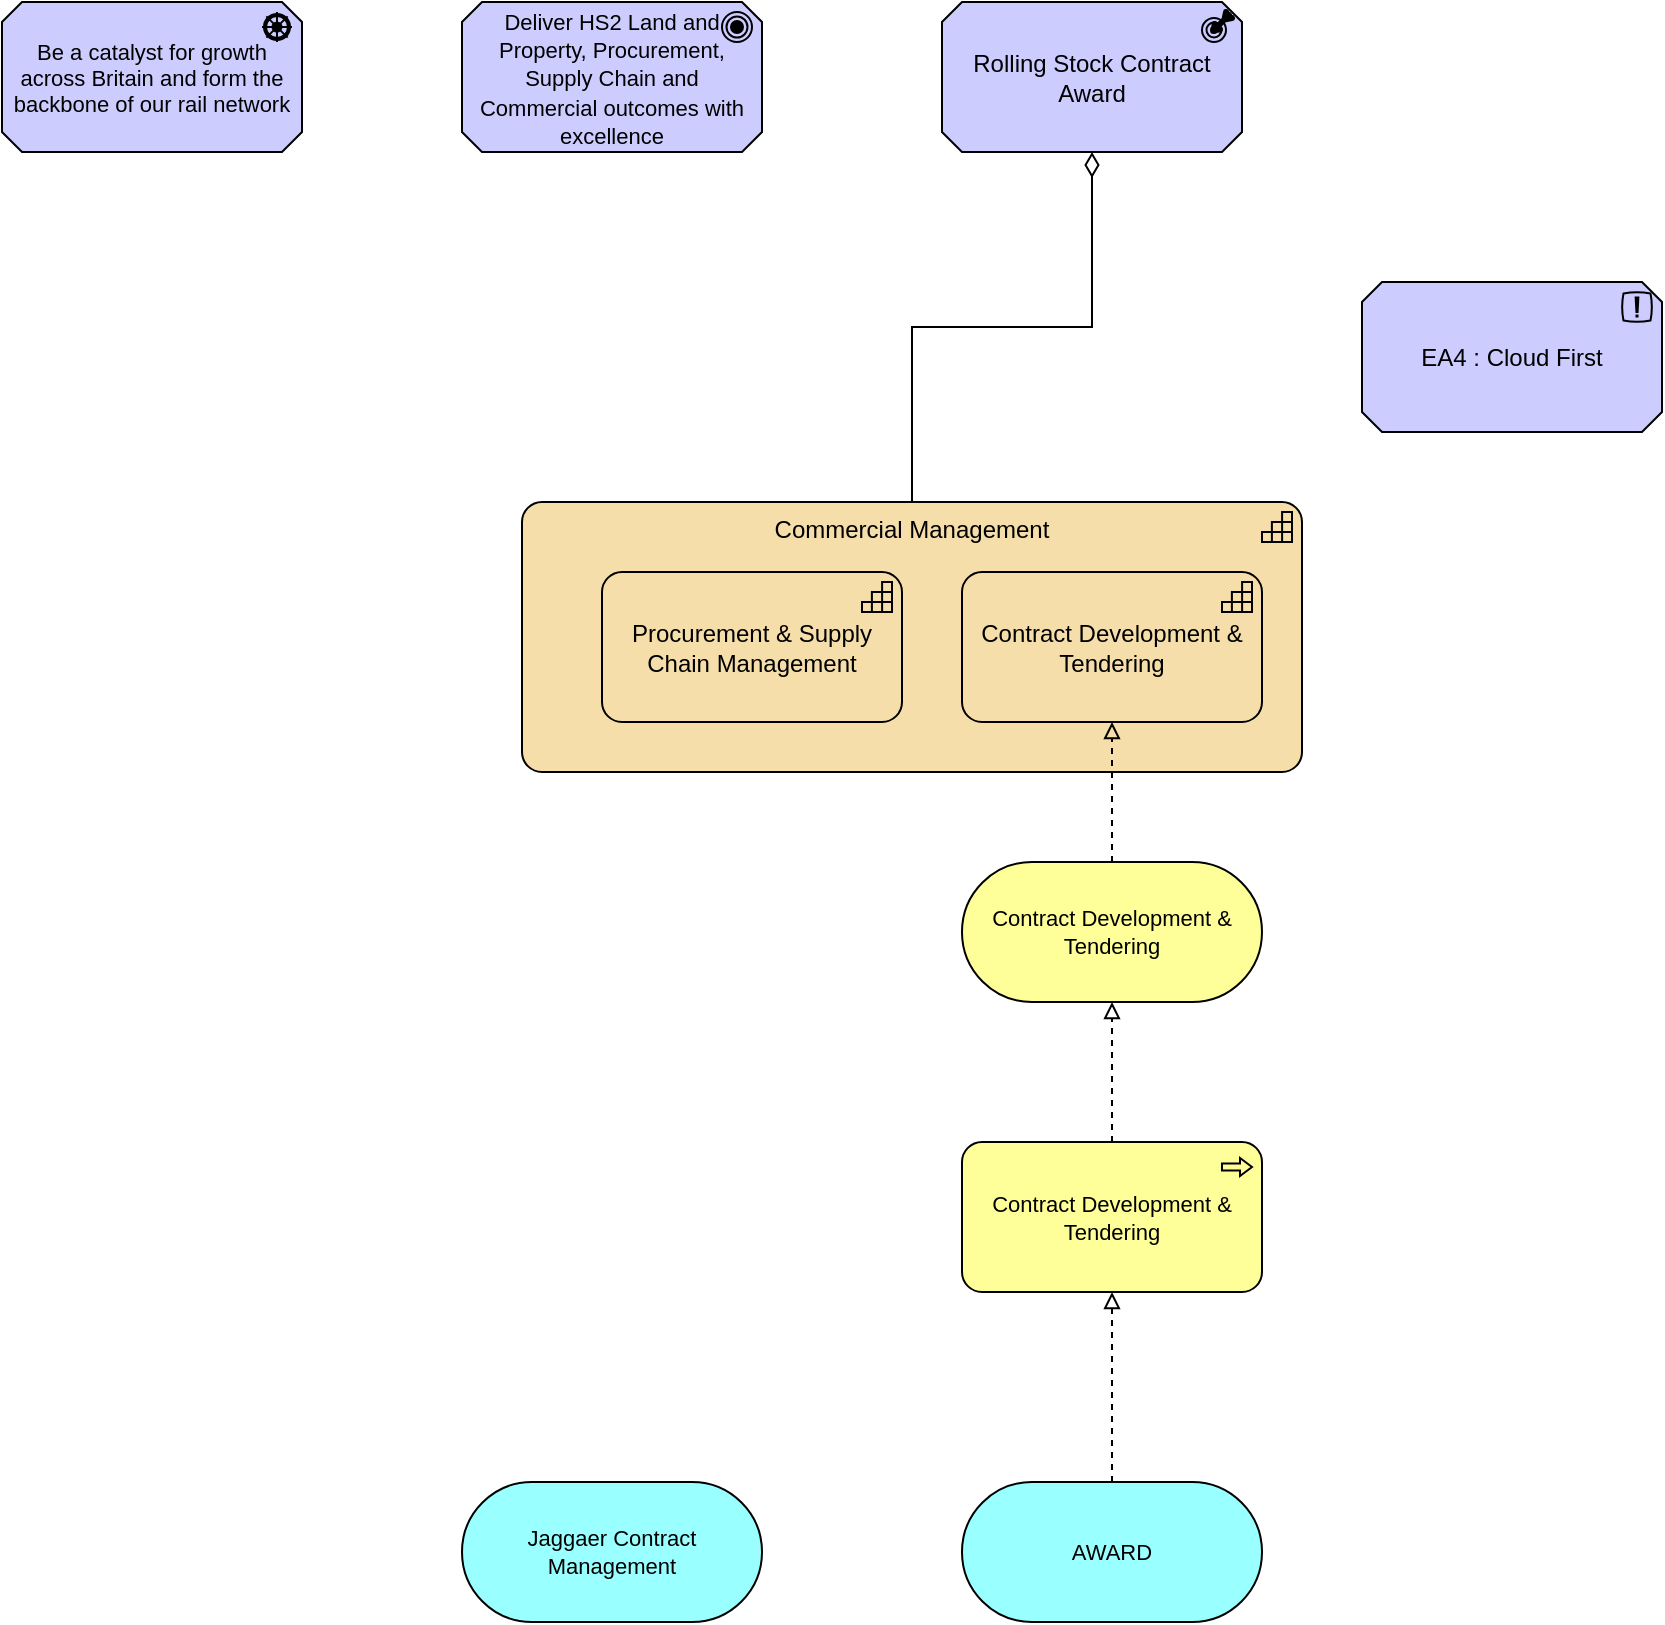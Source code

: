 <mxfile version="20.2.3" type="github" pages="2">
  <diagram id="6I0OCvxSQrVGMHxT2VVA" name="Page-1">
    <mxGraphModel dx="1109" dy="584" grid="1" gridSize="10" guides="1" tooltips="1" connect="1" arrows="1" fold="1" page="1" pageScale="1" pageWidth="850" pageHeight="1100" math="0" shadow="0">
      <root>
        <mxCell id="0" />
        <mxCell id="1" parent="0" />
        <mxCell id="oz_mVlj8kxJvtAulYIj0-1" value="Rolling Stock Contract Award" style="html=1;outlineConnect=0;whiteSpace=wrap;fillColor=#CCCCFF;shape=mxgraph.archimate3.application;appType=outcome;archiType=oct;" parent="1" vertex="1">
          <mxGeometry x="480" y="50" width="150" height="75" as="geometry" />
        </mxCell>
        <mxCell id="5Y3KY6NCU6nYwtHtjhXm-4" value="EA4 : Cloud First" style="html=1;outlineConnect=0;whiteSpace=wrap;fillColor=#CCCCFF;shape=mxgraph.archimate3.application;appType=principle;archiType=oct;" parent="1" vertex="1">
          <mxGeometry x="690" y="190" width="150" height="75" as="geometry" />
        </mxCell>
        <mxCell id="5Y3KY6NCU6nYwtHtjhXm-7" value="&lt;font style=&quot;font-size: 11px;&quot;&gt;Deliver HS2 Land and Property, Procurement, Supply Chain and Commercial outcomes with excellence&lt;/font&gt;" style="html=1;outlineConnect=0;whiteSpace=wrap;fillColor=#CCCCFF;shape=mxgraph.archimate3.application;appType=goal;archiType=oct;" parent="1" vertex="1">
          <mxGeometry x="240" y="50" width="150" height="75" as="geometry" />
        </mxCell>
        <mxCell id="5Y3KY6NCU6nYwtHtjhXm-8" value="Be a catalyst for growth across Britain and form the backbone of our rail network" style="html=1;outlineConnect=0;whiteSpace=wrap;fillColor=#CCCCFF;shape=mxgraph.archimate3.application;appType=driver;archiType=oct;fontSize=11;" parent="1" vertex="1">
          <mxGeometry x="10" y="50" width="150" height="75" as="geometry" />
        </mxCell>
        <mxCell id="5Y3KY6NCU6nYwtHtjhXm-12" value="Jaggaer Contract Management" style="html=1;outlineConnect=0;whiteSpace=wrap;fillColor=#99ffff;shape=mxgraph.archimate3.service;fontSize=11;" parent="1" vertex="1">
          <mxGeometry x="240" y="790" width="150" height="70" as="geometry" />
        </mxCell>
        <mxCell id="5Y3KY6NCU6nYwtHtjhXm-13" value="AWARD" style="html=1;outlineConnect=0;whiteSpace=wrap;fillColor=#99ffff;shape=mxgraph.archimate3.service;fontSize=11;" parent="1" vertex="1">
          <mxGeometry x="490" y="790" width="150" height="70" as="geometry" />
        </mxCell>
        <mxCell id="5Y3KY6NCU6nYwtHtjhXm-16" value="Contract Development &amp;amp; Tendering" style="html=1;outlineConnect=0;whiteSpace=wrap;fillColor=#ffff99;shape=mxgraph.archimate3.application;appType=proc;archiType=rounded;fontSize=11;" parent="1" vertex="1">
          <mxGeometry x="490" y="620" width="150" height="75" as="geometry" />
        </mxCell>
        <mxCell id="5Y3KY6NCU6nYwtHtjhXm-17" value="Contract Development &amp;amp; Tendering" style="html=1;outlineConnect=0;whiteSpace=wrap;fillColor=#ffff99;shape=mxgraph.archimate3.service;fontSize=11;" parent="1" vertex="1">
          <mxGeometry x="490" y="480" width="150" height="70" as="geometry" />
        </mxCell>
        <mxCell id="I59UvDzqIIEJkxt9FlEs-5" value="" style="group" parent="1" vertex="1" connectable="0">
          <mxGeometry x="270" y="300" width="390" height="135" as="geometry" />
        </mxCell>
        <mxCell id="I59UvDzqIIEJkxt9FlEs-2" value="Commercial Management" style="html=1;outlineConnect=0;whiteSpace=wrap;fillColor=#F5DEAA;shape=mxgraph.archimate3.application;appType=capability;archiType=rounded;verticalAlign=top;" parent="I59UvDzqIIEJkxt9FlEs-5" vertex="1">
          <mxGeometry width="390" height="135" as="geometry" />
        </mxCell>
        <mxCell id="5Y3KY6NCU6nYwtHtjhXm-6" value="Contract Development &amp;amp; Tendering" style="html=1;outlineConnect=0;whiteSpace=wrap;fillColor=#F5DEAA;shape=mxgraph.archimate3.application;appType=capability;archiType=rounded;" parent="I59UvDzqIIEJkxt9FlEs-5" vertex="1">
          <mxGeometry x="220" y="35" width="150" height="75" as="geometry" />
        </mxCell>
        <mxCell id="5Y3KY6NCU6nYwtHtjhXm-9" value="Procurement &amp;amp; Supply Chain Management" style="html=1;outlineConnect=0;whiteSpace=wrap;fillColor=#F5DEAA;shape=mxgraph.archimate3.application;appType=capability;archiType=rounded;" parent="I59UvDzqIIEJkxt9FlEs-5" vertex="1">
          <mxGeometry x="40" y="35" width="150" height="75" as="geometry" />
        </mxCell>
        <mxCell id="I59UvDzqIIEJkxt9FlEs-6" value="" style="edgeStyle=elbowEdgeStyle;html=1;endArrow=block;elbow=vertical;endFill=0;dashed=1;rounded=0;" parent="1" source="5Y3KY6NCU6nYwtHtjhXm-17" target="5Y3KY6NCU6nYwtHtjhXm-6" edge="1">
          <mxGeometry width="160" relative="1" as="geometry">
            <mxPoint x="340" y="450" as="sourcePoint" />
            <mxPoint x="500" y="450" as="targetPoint" />
          </mxGeometry>
        </mxCell>
        <mxCell id="I59UvDzqIIEJkxt9FlEs-7" value="" style="edgeStyle=elbowEdgeStyle;html=1;endArrow=block;elbow=vertical;endFill=0;dashed=1;rounded=0;" parent="1" source="5Y3KY6NCU6nYwtHtjhXm-16" target="5Y3KY6NCU6nYwtHtjhXm-17" edge="1">
          <mxGeometry width="160" relative="1" as="geometry">
            <mxPoint x="340" y="620" as="sourcePoint" />
            <mxPoint x="500" y="620" as="targetPoint" />
          </mxGeometry>
        </mxCell>
        <mxCell id="I59UvDzqIIEJkxt9FlEs-8" value="" style="edgeStyle=elbowEdgeStyle;html=1;endArrow=block;elbow=vertical;endFill=0;dashed=1;rounded=0;entryX=0.5;entryY=1;entryDx=0;entryDy=0;entryPerimeter=0;exitX=0.5;exitY=0;exitDx=0;exitDy=0;exitPerimeter=0;" parent="1" source="5Y3KY6NCU6nYwtHtjhXm-13" target="5Y3KY6NCU6nYwtHtjhXm-16" edge="1">
          <mxGeometry width="160" relative="1" as="geometry">
            <mxPoint x="340" y="620" as="sourcePoint" />
            <mxPoint x="500" y="620" as="targetPoint" />
          </mxGeometry>
        </mxCell>
        <mxCell id="I59UvDzqIIEJkxt9FlEs-10" value="" style="html=1;endArrow=diamondThin;endFill=0;edgeStyle=elbowEdgeStyle;elbow=vertical;endSize=10;rounded=0;entryX=0.5;entryY=1;entryDx=0;entryDy=0;entryPerimeter=0;" parent="1" source="I59UvDzqIIEJkxt9FlEs-2" target="oz_mVlj8kxJvtAulYIj0-1" edge="1">
          <mxGeometry width="160" relative="1" as="geometry">
            <mxPoint x="340" y="370" as="sourcePoint" />
            <mxPoint x="500" y="370" as="targetPoint" />
          </mxGeometry>
        </mxCell>
      </root>
    </mxGraphModel>
  </diagram>
  <diagram id="pJzPFC23frJAsvggXHcX" name="Page-2">
    <mxGraphModel dx="869" dy="584" grid="1" gridSize="10" guides="1" tooltips="1" connect="1" arrows="1" fold="1" page="1" pageScale="1" pageWidth="1169" pageHeight="827" math="0" shadow="0">
      <root>
        <mxCell id="0" />
        <mxCell id="1" parent="0" />
        <mxCell id="mMA8N2Z2dGrkxGjAMUbA-1" value="Legal" style="html=1;outlineConnect=0;whiteSpace=wrap;fillColor=#F5DEAA;shape=mxgraph.archimate3.application;appType=capability;archiType=rounded;verticalAlign=top;" vertex="1" parent="1">
          <mxGeometry x="420" y="190" width="320" height="130" as="geometry" />
        </mxCell>
        <mxCell id="mMA8N2Z2dGrkxGjAMUbA-2" value="" style="html=1;outlineConnect=0;whiteSpace=wrap;fillColor=#CCCCFF;shape=mxgraph.archimate3.application;appType=outcome;archiType=oct;" vertex="1" parent="1">
          <mxGeometry x="420" y="10" width="150" height="75" as="geometry" />
        </mxCell>
        <mxCell id="mMA8N2Z2dGrkxGjAMUbA-3" value="" style="html=1;outlineConnect=0;whiteSpace=wrap;fillColor=#FFE0E0;shape=mxgraph.archimate3.application;archiType=rounded;" vertex="1" parent="1">
          <mxGeometry x="90" y="190" width="150" height="75" as="geometry" />
        </mxCell>
        <mxCell id="mMA8N2Z2dGrkxGjAMUbA-4" value="Claims &amp;amp; Dispute Resolution" style="html=1;outlineConnect=0;whiteSpace=wrap;fillColor=#F5DEAA;shape=mxgraph.archimate3.application;appType=capability;archiType=rounded;" vertex="1" parent="1">
          <mxGeometry x="585" y="230" width="150" height="75" as="geometry" />
        </mxCell>
        <mxCell id="mMA8N2Z2dGrkxGjAMUbA-5" value="Case Management &amp;amp; Workflow" style="html=1;outlineConnect=0;whiteSpace=wrap;fillColor=#99ffff;shape=mxgraph.archimate3.application;appType=serv;archiType=rounded" vertex="1" parent="1">
          <mxGeometry x="585" y="650" width="150" height="75" as="geometry" />
        </mxCell>
        <mxCell id="mMA8N2Z2dGrkxGjAMUbA-6" value="" style="edgeStyle=elbowEdgeStyle;html=1;endArrow=block;elbow=vertical;endFill=0;dashed=1;rounded=0;entryX=0.5;entryY=1;entryDx=0;entryDy=0;entryPerimeter=0;exitX=0.5;exitY=0;exitDx=0;exitDy=0;exitPerimeter=0;" edge="1" parent="1" source="mMA8N2Z2dGrkxGjAMUbA-5" target="mMA8N2Z2dGrkxGjAMUbA-8">
          <mxGeometry width="160" relative="1" as="geometry">
            <mxPoint x="470" y="610" as="sourcePoint" />
            <mxPoint x="630" y="610" as="targetPoint" />
          </mxGeometry>
        </mxCell>
        <mxCell id="mMA8N2Z2dGrkxGjAMUbA-7" value="Legal Case Handling" style="html=1;outlineConnect=0;whiteSpace=wrap;fillColor=#ffff99;shape=mxgraph.archimate3.application;appType=serv;archiType=rounded;" vertex="1" parent="1">
          <mxGeometry x="585" y="360" width="150" height="75" as="geometry" />
        </mxCell>
        <mxCell id="mMA8N2Z2dGrkxGjAMUbA-8" value="Legal Case Management" style="html=1;outlineConnect=0;whiteSpace=wrap;fillColor=#ffff99;shape=mxgraph.archimate3.application;appType=proc;archiType=rounded;" vertex="1" parent="1">
          <mxGeometry x="585" y="510" width="150" height="75" as="geometry" />
        </mxCell>
        <mxCell id="mMA8N2Z2dGrkxGjAMUbA-9" value="" style="edgeStyle=elbowEdgeStyle;html=1;endArrow=block;elbow=vertical;endFill=0;dashed=1;rounded=0;entryX=0.5;entryY=1;entryDx=0;entryDy=0;entryPerimeter=0;exitX=0.5;exitY=0;exitDx=0;exitDy=0;exitPerimeter=0;" edge="1" parent="1" source="mMA8N2Z2dGrkxGjAMUbA-8" target="mMA8N2Z2dGrkxGjAMUbA-7">
          <mxGeometry width="160" relative="1" as="geometry">
            <mxPoint x="420" y="470" as="sourcePoint" />
            <mxPoint x="580" y="470" as="targetPoint" />
          </mxGeometry>
        </mxCell>
        <mxCell id="mMA8N2Z2dGrkxGjAMUbA-10" value="" style="edgeStyle=elbowEdgeStyle;html=1;endArrow=block;elbow=vertical;endFill=0;dashed=1;rounded=0;entryX=0.5;entryY=1;entryDx=0;entryDy=0;entryPerimeter=0;exitX=0.5;exitY=0;exitDx=0;exitDy=0;exitPerimeter=0;" edge="1" parent="1" source="mMA8N2Z2dGrkxGjAMUbA-7" target="mMA8N2Z2dGrkxGjAMUbA-4">
          <mxGeometry width="160" relative="1" as="geometry">
            <mxPoint x="420" y="470" as="sourcePoint" />
            <mxPoint x="580" y="470" as="targetPoint" />
          </mxGeometry>
        </mxCell>
      </root>
    </mxGraphModel>
  </diagram>
</mxfile>
